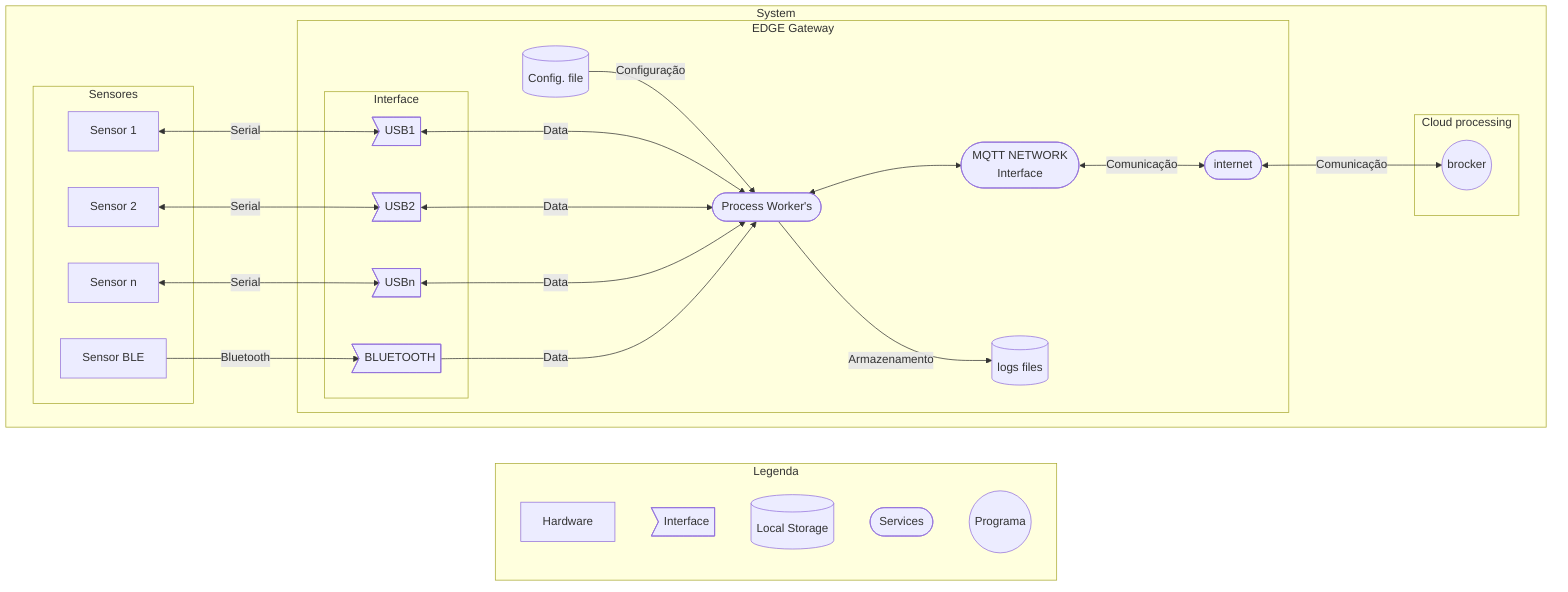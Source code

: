 graph LR
    subgraph Legenda
        hardware[Hardware]
        interface>Interface]
        file[(Local Storage)]
        services([Services])
        program((Programa))
    end

    subgraph System
        direction LR

        subgraph EDGE Gateway
            ConfigFile[(Config. file)] -->|Configuração| datalogger([Process Worker's])
            datalogger([Process Worker's])<--> server([MQTT NETWORK \n Interface])
            datalogger([Process Worker's])--> |Armazenamento| files[(logs files)]
            server([MQTT NETWORK \n Interface])<-->|Comunicação| internet([internet])

            subgraph Interface
                USB1>USB1]
                USB2>USB2]
                USBn>USBn]
                BLUETOOTH>BLUETOOTH]
            end
            USB1>USB1] <--->|Data| datalogger
            USB2>USB2] <--->|Data| datalogger
            USBn>USBn] <--->|Data| datalogger
            BLUETOOTH>BLUETOOTH] -->|Data| datalogger
        end

        subgraph Sensores
            s1[Sensor 1] <-->|Serial| USB1
            s2[Sensor 2] <-->|Serial| USB2
            s4[Sensor n] <-->|Serial| USBn
            s3[Sensor BLE] -->|Bluetooth| BLUETOOTH
        end

        internet <-->|Comunicação| brocker((brocker))
        subgraph Cloud processing 
            brocker((brocker))
        end
    end